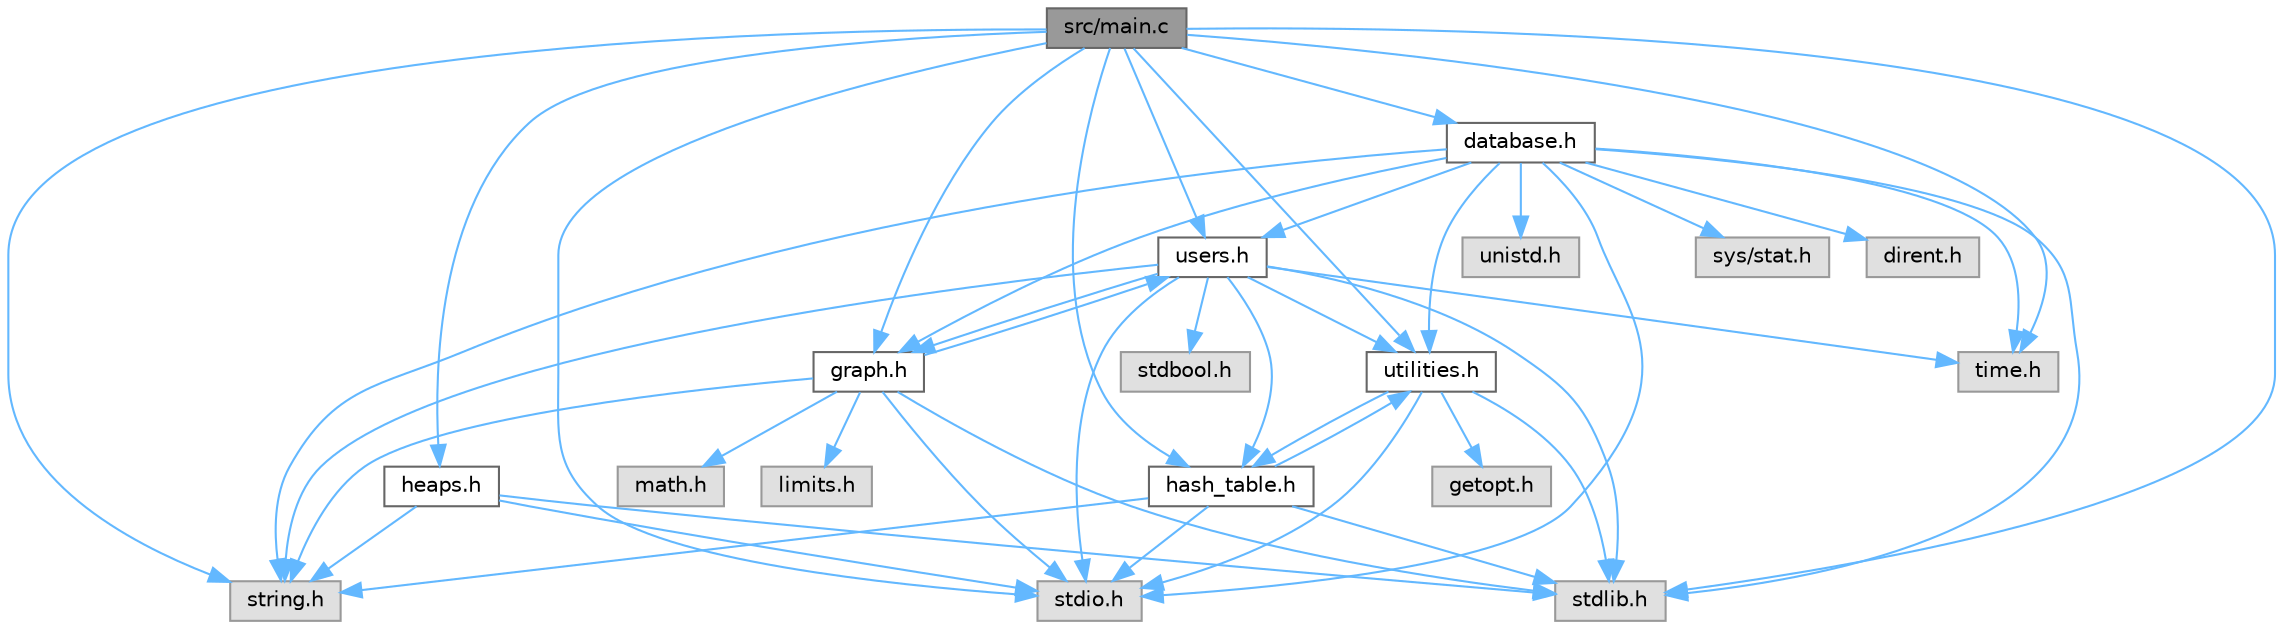 digraph "src/main.c"
{
 // LATEX_PDF_SIZE
  bgcolor="transparent";
  edge [fontname=Helvetica,fontsize=10,labelfontname=Helvetica,labelfontsize=10];
  node [fontname=Helvetica,fontsize=10,shape=box,height=0.2,width=0.4];
  Node1 [id="Node000001",label="src/main.c",height=0.2,width=0.4,color="gray40", fillcolor="grey60", style="filled", fontcolor="black",tooltip="Flujo principal del programa."];
  Node1 -> Node2 [id="edge46_Node000001_Node000002",color="steelblue1",style="solid",tooltip=" "];
  Node2 [id="Node000002",label="stdio.h",height=0.2,width=0.4,color="grey60", fillcolor="#E0E0E0", style="filled",tooltip=" "];
  Node1 -> Node3 [id="edge47_Node000001_Node000003",color="steelblue1",style="solid",tooltip=" "];
  Node3 [id="Node000003",label="stdlib.h",height=0.2,width=0.4,color="grey60", fillcolor="#E0E0E0", style="filled",tooltip=" "];
  Node1 -> Node4 [id="edge48_Node000001_Node000004",color="steelblue1",style="solid",tooltip=" "];
  Node4 [id="Node000004",label="string.h",height=0.2,width=0.4,color="grey60", fillcolor="#E0E0E0", style="filled",tooltip=" "];
  Node1 -> Node5 [id="edge49_Node000001_Node000005",color="steelblue1",style="solid",tooltip=" "];
  Node5 [id="Node000005",label="time.h",height=0.2,width=0.4,color="grey60", fillcolor="#E0E0E0", style="filled",tooltip=" "];
  Node1 -> Node6 [id="edge50_Node000001_Node000006",color="steelblue1",style="solid",tooltip=" "];
  Node6 [id="Node000006",label="users.h",height=0.2,width=0.4,color="grey40", fillcolor="white", style="filled",URL="$d0/d5f/users_8h.html",tooltip="Cabecera para users.c."];
  Node6 -> Node5 [id="edge51_Node000006_Node000005",color="steelblue1",style="solid",tooltip=" "];
  Node6 -> Node2 [id="edge52_Node000006_Node000002",color="steelblue1",style="solid",tooltip=" "];
  Node6 -> Node3 [id="edge53_Node000006_Node000003",color="steelblue1",style="solid",tooltip=" "];
  Node6 -> Node4 [id="edge54_Node000006_Node000004",color="steelblue1",style="solid",tooltip=" "];
  Node6 -> Node7 [id="edge55_Node000006_Node000007",color="steelblue1",style="solid",tooltip=" "];
  Node7 [id="Node000007",label="stdbool.h",height=0.2,width=0.4,color="grey60", fillcolor="#E0E0E0", style="filled",tooltip=" "];
  Node6 -> Node8 [id="edge56_Node000006_Node000008",color="steelblue1",style="solid",tooltip=" "];
  Node8 [id="Node000008",label="utilities.h",height=0.2,width=0.4,color="grey40", fillcolor="white", style="filled",URL="$de/df0/utilities_8h.html",tooltip="Cabecera para utilities.c."];
  Node8 -> Node9 [id="edge57_Node000008_Node000009",color="steelblue1",style="solid",tooltip=" "];
  Node9 [id="Node000009",label="getopt.h",height=0.2,width=0.4,color="grey60", fillcolor="#E0E0E0", style="filled",tooltip=" "];
  Node8 -> Node2 [id="edge58_Node000008_Node000002",color="steelblue1",style="solid",tooltip=" "];
  Node8 -> Node3 [id="edge59_Node000008_Node000003",color="steelblue1",style="solid",tooltip=" "];
  Node8 -> Node10 [id="edge60_Node000008_Node000010",color="steelblue1",style="solid",tooltip=" "];
  Node10 [id="Node000010",label="hash_table.h",height=0.2,width=0.4,color="grey40", fillcolor="white", style="filled",URL="$d4/ddb/hash__table_8h.html",tooltip="Cabecera para hash_table.c."];
  Node10 -> Node3 [id="edge61_Node000010_Node000003",color="steelblue1",style="solid",tooltip=" "];
  Node10 -> Node2 [id="edge62_Node000010_Node000002",color="steelblue1",style="solid",tooltip=" "];
  Node10 -> Node4 [id="edge63_Node000010_Node000004",color="steelblue1",style="solid",tooltip=" "];
  Node10 -> Node8 [id="edge64_Node000010_Node000008",color="steelblue1",style="solid",tooltip=" "];
  Node6 -> Node10 [id="edge65_Node000006_Node000010",color="steelblue1",style="solid",tooltip=" "];
  Node6 -> Node11 [id="edge66_Node000006_Node000011",color="steelblue1",style="solid",tooltip=" "];
  Node11 [id="Node000011",label="graph.h",height=0.2,width=0.4,color="grey40", fillcolor="white", style="filled",URL="$d6/df3/graph_8h.html",tooltip="Cabecera para graph.c."];
  Node11 -> Node2 [id="edge67_Node000011_Node000002",color="steelblue1",style="solid",tooltip=" "];
  Node11 -> Node3 [id="edge68_Node000011_Node000003",color="steelblue1",style="solid",tooltip=" "];
  Node11 -> Node12 [id="edge69_Node000011_Node000012",color="steelblue1",style="solid",tooltip=" "];
  Node12 [id="Node000012",label="math.h",height=0.2,width=0.4,color="grey60", fillcolor="#E0E0E0", style="filled",tooltip=" "];
  Node11 -> Node4 [id="edge70_Node000011_Node000004",color="steelblue1",style="solid",tooltip=" "];
  Node11 -> Node13 [id="edge71_Node000011_Node000013",color="steelblue1",style="solid",tooltip=" "];
  Node13 [id="Node000013",label="limits.h",height=0.2,width=0.4,color="grey60", fillcolor="#E0E0E0", style="filled",tooltip=" "];
  Node11 -> Node6 [id="edge72_Node000011_Node000006",color="steelblue1",style="solid",tooltip=" "];
  Node1 -> Node14 [id="edge73_Node000001_Node000014",color="steelblue1",style="solid",tooltip=" "];
  Node14 [id="Node000014",label="heaps.h",height=0.2,width=0.4,color="grey40", fillcolor="white", style="filled",URL="$dc/d8b/heaps_8h.html",tooltip="Cabecera para heaps.c."];
  Node14 -> Node2 [id="edge74_Node000014_Node000002",color="steelblue1",style="solid",tooltip=" "];
  Node14 -> Node3 [id="edge75_Node000014_Node000003",color="steelblue1",style="solid",tooltip=" "];
  Node14 -> Node4 [id="edge76_Node000014_Node000004",color="steelblue1",style="solid",tooltip=" "];
  Node1 -> Node11 [id="edge77_Node000001_Node000011",color="steelblue1",style="solid",tooltip=" "];
  Node1 -> Node10 [id="edge78_Node000001_Node000010",color="steelblue1",style="solid",tooltip=" "];
  Node1 -> Node8 [id="edge79_Node000001_Node000008",color="steelblue1",style="solid",tooltip=" "];
  Node1 -> Node15 [id="edge80_Node000001_Node000015",color="steelblue1",style="solid",tooltip=" "];
  Node15 [id="Node000015",label="database.h",height=0.2,width=0.4,color="grey40", fillcolor="white", style="filled",URL="$d8/d9c/database_8h.html",tooltip="Cabecera para database.c."];
  Node15 -> Node2 [id="edge81_Node000015_Node000002",color="steelblue1",style="solid",tooltip=" "];
  Node15 -> Node3 [id="edge82_Node000015_Node000003",color="steelblue1",style="solid",tooltip=" "];
  Node15 -> Node4 [id="edge83_Node000015_Node000004",color="steelblue1",style="solid",tooltip=" "];
  Node15 -> Node16 [id="edge84_Node000015_Node000016",color="steelblue1",style="solid",tooltip=" "];
  Node16 [id="Node000016",label="sys/stat.h",height=0.2,width=0.4,color="grey60", fillcolor="#E0E0E0", style="filled",tooltip=" "];
  Node15 -> Node17 [id="edge85_Node000015_Node000017",color="steelblue1",style="solid",tooltip=" "];
  Node17 [id="Node000017",label="dirent.h",height=0.2,width=0.4,color="grey60", fillcolor="#E0E0E0", style="filled",tooltip=" "];
  Node15 -> Node18 [id="edge86_Node000015_Node000018",color="steelblue1",style="solid",tooltip=" "];
  Node18 [id="Node000018",label="unistd.h",height=0.2,width=0.4,color="grey60", fillcolor="#E0E0E0", style="filled",tooltip=" "];
  Node15 -> Node5 [id="edge87_Node000015_Node000005",color="steelblue1",style="solid",tooltip=" "];
  Node15 -> Node6 [id="edge88_Node000015_Node000006",color="steelblue1",style="solid",tooltip=" "];
  Node15 -> Node11 [id="edge89_Node000015_Node000011",color="steelblue1",style="solid",tooltip=" "];
  Node15 -> Node8 [id="edge90_Node000015_Node000008",color="steelblue1",style="solid",tooltip=" "];
}
